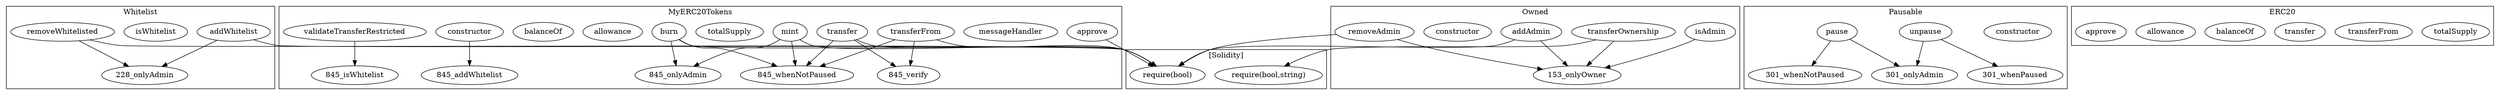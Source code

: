 strict digraph {
subgraph cluster_228_Whitelist {
label = "Whitelist"
"228_addWhitelist" [label="addWhitelist"]
"228_isWhitelist" [label="isWhitelist"]
"228_removeWhitelisted" [label="removeWhitelisted"]
"228_addWhitelist" -> "228_onlyAdmin"
"228_removeWhitelisted" -> "228_onlyAdmin"
}subgraph cluster_845_MyERC20Tokens {
label = "MyERC20Tokens"
"845_transfer" [label="transfer"]
"845_messageHandler" [label="messageHandler"]
"845_transferFrom" [label="transferFrom"]
"845_constructor" [label="constructor"]
"845_validateTransferRestricted" [label="validateTransferRestricted"]
"845_totalSupply" [label="totalSupply"]
"845_approve" [label="approve"]
"845_allowance" [label="allowance"]
"845_balanceOf" [label="balanceOf"]
"845_mint" [label="mint"]
"845_burn" [label="burn"]
"845_transfer" -> "845_whenNotPaused"
"845_constructor" -> "845_addWhitelist"
"845_burn" -> "845_whenNotPaused"
"845_burn" -> "845_onlyAdmin"
"845_validateTransferRestricted" -> "845_isWhitelist"
"845_transferFrom" -> "845_verify"
"845_transfer" -> "845_verify"
"845_mint" -> "845_whenNotPaused"
"845_mint" -> "845_onlyAdmin"
"845_transferFrom" -> "845_whenNotPaused"
}subgraph cluster_301_Pausable {
label = "Pausable"
"301_constructor" [label="constructor"]
"301_unpause" [label="unpause"]
"301_pause" [label="pause"]
"301_pause" -> "301_onlyAdmin"
"301_pause" -> "301_whenNotPaused"
"301_unpause" -> "301_whenPaused"
"301_unpause" -> "301_onlyAdmin"
}subgraph cluster_369_ERC20 {
label = "ERC20"
"369_totalSupply" [label="totalSupply"]
"369_transferFrom" [label="transferFrom"]
"369_transfer" [label="transfer"]
"369_balanceOf" [label="balanceOf"]
"369_allowance" [label="allowance"]
"369_approve" [label="approve"]
}subgraph cluster_153_Owned {
label = "Owned"
"153_addAdmin" [label="addAdmin"]
"153_removeAdmin" [label="removeAdmin"]
"153_isAdmin" [label="isAdmin"]
"153_constructor" [label="constructor"]
"153_transferOwnership" [label="transferOwnership"]
"153_addAdmin" -> "153_onlyOwner"
"153_removeAdmin" -> "153_onlyOwner"
"153_transferOwnership" -> "153_onlyOwner"
"153_isAdmin" -> "153_onlyOwner"
}subgraph cluster_solidity {
label = "[Solidity]"
"require(bool)" 
"require(bool,string)" 
"153_addAdmin" -> "require(bool)"
"845_mint" -> "require(bool)"
"153_transferOwnership" -> "require(bool,string)"
"845_burn" -> "require(bool)"
"153_removeAdmin" -> "require(bool)"
"228_removeWhitelisted" -> "require(bool)"
"845_approve" -> "require(bool)"
"228_addWhitelist" -> "require(bool)"
"845_transfer" -> "require(bool)"
"845_transferFrom" -> "require(bool)"
}
}